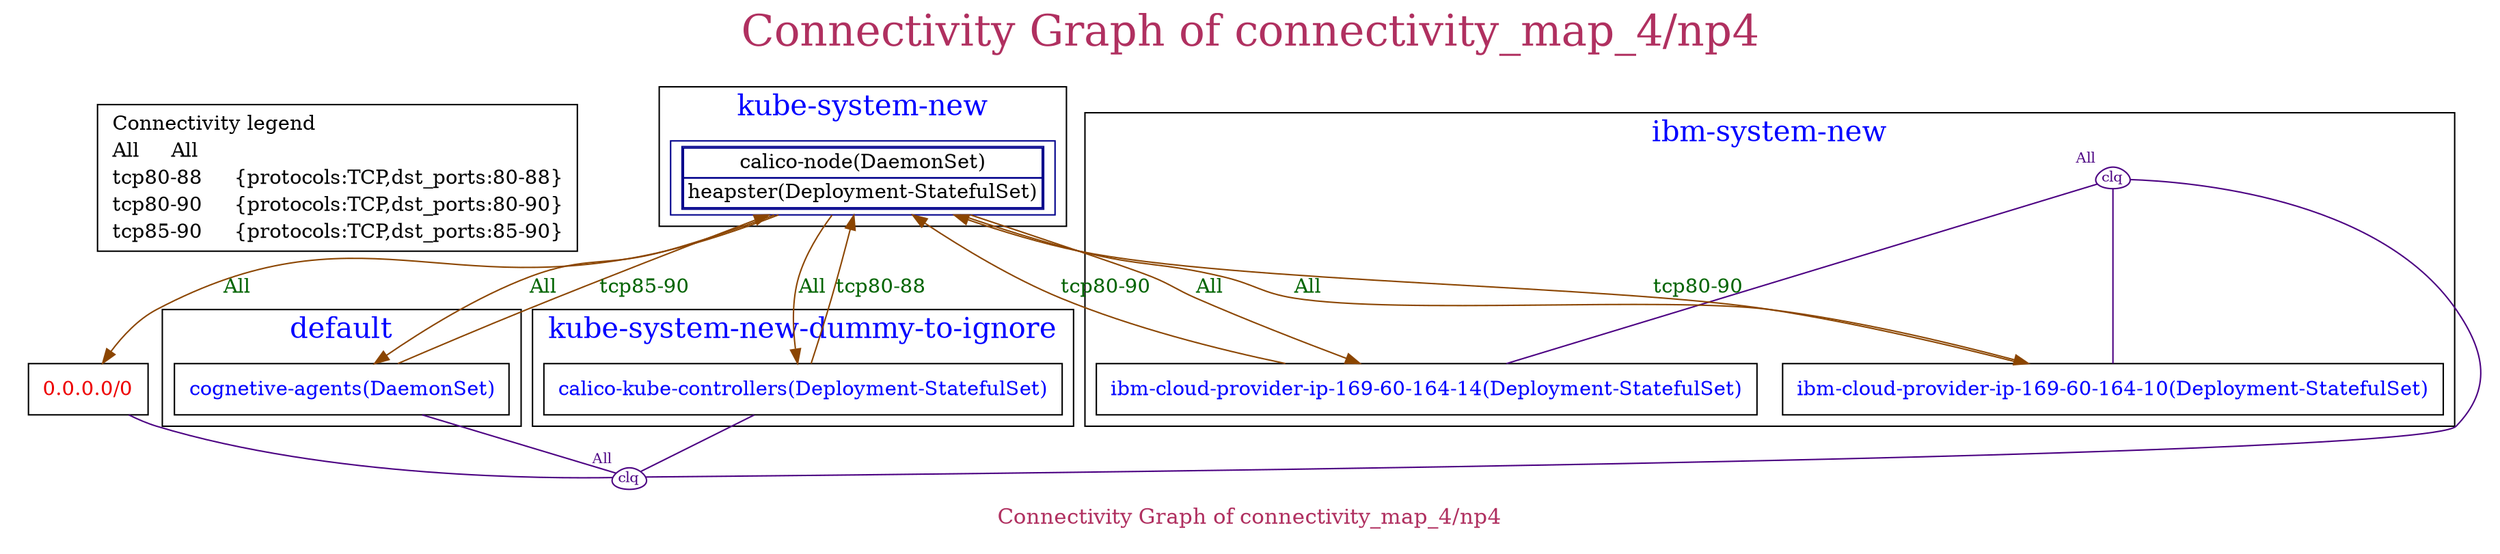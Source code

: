 // The Connectivity Graph of connectivity_map_4/np4
digraph {
	label="Connectivity Graph of connectivity_map_4/np4"	labelloc = "t"
	fontsize=30
	fontcolor=maroon
	subgraph cluster_map_explanation {
	dict_box [label=<<table border="0" cellspacing="0"><tr><td  align="text">Connectivity legend<br align="left" /></td></tr><tr><td align="text" tooltip="All" href="bogus">All     All<br align="left" /></td></tr><tr><td align="text" tooltip="{protocols:TCP,dst_ports:80-88}" href="bogus">tcp80-88     {protocols:TCP,dst_ports:80-88}<br align="left" /></td></tr><tr><td align="text" tooltip="{protocols:TCP,dst_ports:80-90}" href="bogus">tcp80-90     {protocols:TCP,dst_ports:80-90}<br align="left" /></td></tr><tr><td align="text" tooltip="{protocols:TCP,dst_ports:85-90}" href="bogus">tcp85-90     {protocols:TCP,dst_ports:85-90}<br align="left" /></td></tr></table>> shape=box]
	"0.0.0.0/0" [label=<<table border="0" cellspacing="0"><tr><td>0.0.0.0/0</td></tr></table>> shape=box fontcolor=red2 tooltip="IP Block"]
	"clique_All1" [shape=egg fontcolor=indigo color=indigo width=0.2 height=0.2 label=clq fontsize=10 margin=0  xlabel="All" tooltip="Traffic allowed between any two workloads connected to the CLIQUE:
All"]
subgraph cluster_default_namespace{
	label="default"
	fontsize=20
	fontcolor=blue
	tooltip="Namespace"
	"default/cognetive-agents(DaemonSet)" [label=<<table border="0" cellspacing="0"><tr><td>cognetive-agents(DaemonSet)</td></tr></table>> shape=box fontcolor=blue tooltip="Workload"]
}
subgraph cluster_ibm_system_new_namespace{
	label="ibm-system-new"
	fontsize=20
	fontcolor=blue
	tooltip="Namespace"
	"clique_0" [shape=egg fontcolor=indigo color=indigo width=0.2 height=0.2 label=clq fontsize=10 margin=0  xlabel="All" tooltip="Traffic allowed between any two workloads connected to the CLIQUE:
All"]
	"ibm-system-new/ibm-cloud-provider-ip-169-60-164-10(Deployment-StatefulSet)" [label=<<table border="0" cellspacing="0"><tr><td>ibm-cloud-provider-ip-169-60-164-10(Deployment-StatefulSet)</td></tr></table>> shape=box fontcolor=blue tooltip="Workload"]
	"ibm-system-new/ibm-cloud-provider-ip-169-60-164-14(Deployment-StatefulSet)" [label=<<table border="0" cellspacing="0"><tr><td>ibm-cloud-provider-ip-169-60-164-14(Deployment-StatefulSet)</td></tr></table>> shape=box fontcolor=blue tooltip="Workload"]
}
subgraph cluster_kube_system_new_namespace{
	label="kube-system-new"
	fontsize=20
	fontcolor=blue
	tooltip="Namespace"
	"kube-system-new/calico-node(DaemonSet)" [label=<<table border="1" cellspacing="0"><tr><td>calico-node(DaemonSet)</td></tr><tr><td>heapster(Deployment-StatefulSet)</td></tr></table>> shape=box color=blue4 tooltip="A set of workloads having exactly the same connectivity"]
}
subgraph cluster_kube_system_new_dummy_to_ignore_namespace{
	label="kube-system-new-dummy-to-ignore"
	fontsize=20
	fontcolor=blue
	tooltip="Namespace"
	"kube-system-new-dummy-to-ignore/calico-kube-controllers(Deployment-StatefulSet)" [label=<<table border="0" cellspacing="0"><tr><td>calico-kube-controllers(Deployment-StatefulSet)</td></tr></table>> shape=box fontcolor=blue tooltip="Workload"]
}
	"0.0.0.0/0" -> "clique_All1"[  color=indigo fontcolor=darkgreen dir=both arrowhead=none arrowtail=none]
	"clique_0" -> "clique_All1"[  color=indigo fontcolor=darkgreen dir=both arrowhead=none arrowtail=none]
	"clique_0" -> "ibm-system-new/ibm-cloud-provider-ip-169-60-164-10(Deployment-StatefulSet)"[  color=indigo fontcolor=darkgreen dir=both arrowhead=none arrowtail=none]
	"clique_0" -> "ibm-system-new/ibm-cloud-provider-ip-169-60-164-14(Deployment-StatefulSet)"[  color=indigo fontcolor=darkgreen dir=both arrowhead=none arrowtail=none]
	"default/cognetive-agents(DaemonSet)" -> "clique_All1"[  color=indigo fontcolor=darkgreen dir=both arrowhead=none arrowtail=none]
	"default/cognetive-agents(DaemonSet)" -> "kube-system-new/calico-node(DaemonSet)"[label="tcp85-90" labeltooltip="{protocols:TCP,dst_ports:85-90}" color=darkorange4 fontcolor=darkgreen dir=both arrowhead=normal arrowtail=none]
	"ibm-system-new/ibm-cloud-provider-ip-169-60-164-10(Deployment-StatefulSet)" -> "kube-system-new/calico-node(DaemonSet)"[label="tcp80-90" labeltooltip="{protocols:TCP,dst_ports:80-90}" color=darkorange4 fontcolor=darkgreen dir=both arrowhead=normal arrowtail=none]
	"ibm-system-new/ibm-cloud-provider-ip-169-60-164-14(Deployment-StatefulSet)" -> "kube-system-new/calico-node(DaemonSet)"[label="tcp80-90" labeltooltip="{protocols:TCP,dst_ports:80-90}" color=darkorange4 fontcolor=darkgreen dir=both arrowhead=normal arrowtail=none]
	"kube-system-new-dummy-to-ignore/calico-kube-controllers(Deployment-StatefulSet)" -> "clique_All1"[  color=indigo fontcolor=darkgreen dir=both arrowhead=none arrowtail=none]
	"kube-system-new-dummy-to-ignore/calico-kube-controllers(Deployment-StatefulSet)" -> "kube-system-new/calico-node(DaemonSet)"[label="tcp80-88" labeltooltip="{protocols:TCP,dst_ports:80-88}" color=darkorange4 fontcolor=darkgreen dir=both arrowhead=normal arrowtail=none]
	"kube-system-new/calico-node(DaemonSet)" -> "0.0.0.0/0"[label="All" labeltooltip="All" color=darkorange4 fontcolor=darkgreen dir=both arrowhead=normal arrowtail=none]
	"kube-system-new/calico-node(DaemonSet)" -> "default/cognetive-agents(DaemonSet)"[label="All" labeltooltip="All" color=darkorange4 fontcolor=darkgreen dir=both arrowhead=normal arrowtail=none]
	"kube-system-new/calico-node(DaemonSet)" -> "ibm-system-new/ibm-cloud-provider-ip-169-60-164-10(Deployment-StatefulSet)"[label="All" labeltooltip="All" color=darkorange4 fontcolor=darkgreen dir=both arrowhead=normal arrowtail=none]
	"kube-system-new/calico-node(DaemonSet)" -> "ibm-system-new/ibm-cloud-provider-ip-169-60-164-14(Deployment-StatefulSet)"[label="All" labeltooltip="All" color=darkorange4 fontcolor=darkgreen dir=both arrowhead=normal arrowtail=none]
	"kube-system-new/calico-node(DaemonSet)" -> "kube-system-new-dummy-to-ignore/calico-kube-controllers(Deployment-StatefulSet)"[label="All" labeltooltip="All" color=darkorange4 fontcolor=darkgreen dir=both arrowhead=normal arrowtail=none]
	color=white
	labelloc = "b"
	fontsize=15
	fontcolor=maroon
	}
}

// The Connectivity Graph of connectivity_map_4/np3
digraph {
	label="Connectivity Graph of connectivity_map_4/np3"	labelloc = "t"
	fontsize=30
	fontcolor=maroon
	subgraph cluster_map_explanation {
	dict_box [label=<<table border="0" cellspacing="0"><tr><td  align="text">Connectivity legend<br align="left" /></td></tr><tr><td align="text" tooltip="All" href="bogus">All     All<br align="left" /></td></tr><tr><td align="text" tooltip="{protocols:TCP,dst_ports:85-90}" href="bogus">tcp85-90     {protocols:TCP,dst_ports:85-90}<br align="left" /></td></tr></table>> shape=box]
	"0.0.0.0/0" [label=<<table border="0" cellspacing="0"><tr><td>0.0.0.0/0</td></tr></table>> shape=box fontcolor=red2 tooltip="IP Block"]
	"clique_All0" [shape=egg fontcolor=indigo color=indigo width=0.2 height=0.2 label=clq fontsize=10 margin=0  xlabel="All" tooltip="Traffic allowed between any two workloads connected to the CLIQUE:
All"]
subgraph cluster_default_namespace{
	label="default"
	fontsize=20
	fontcolor=blue
	tooltip="Namespace"
	"default/cognetive-agents(DaemonSet)" [label=<<table border="0" cellspacing="0"><tr><td>cognetive-agents(DaemonSet)</td></tr></table>> shape=box fontcolor=blue tooltip="Workload"]
}
subgraph cluster_ibm_system_new_namespace{
	label="ibm-system-new"
	fontsize=20
	fontcolor=blue
	tooltip="Namespace"
	"ibm-system-new/ibm-cloud-provider-ip-169-60-164-10(Deployment-StatefulSet)" [label=<<table border="1" cellspacing="0"><tr><td>ibm-cloud-provider-ip-169-60-164-10(Deployment-StatefulSet)</td></tr><tr><td>ibm-cloud-provider-ip-169-60-164-14(Deployment-StatefulSet)</td></tr></table>> shape=box color=blue4 tooltip="A set of workloads having exactly the same connectivity"]
}
subgraph cluster_kube_system_new_namespace{
	label="kube-system-new"
	fontsize=20
	fontcolor=blue
	tooltip="Namespace"
	"kube-system-new/calico-node(DaemonSet)" [label=<<table border="1" cellspacing="0"><tr><td>calico-node(DaemonSet)</td></tr><tr><td>heapster(Deployment-StatefulSet)</td></tr></table>> shape=box color=blue4 tooltip="A set of workloads having exactly the same connectivity"]
}
subgraph cluster_kube_system_new_dummy_to_ignore_namespace{
	label="kube-system-new-dummy-to-ignore"
	fontsize=20
	fontcolor=blue
	tooltip="Namespace"
	"kube-system-new-dummy-to-ignore/calico-kube-controllers(Deployment-StatefulSet)" [label=<<table border="0" cellspacing="0"><tr><td>calico-kube-controllers(Deployment-StatefulSet)</td></tr></table>> shape=box fontcolor=blue tooltip="Workload"]
}
	"0.0.0.0/0" -> "clique_All0"[  color=indigo fontcolor=darkgreen dir=both arrowhead=none arrowtail=none]
	"default/cognetive-agents(DaemonSet)" -> "clique_All0"[  color=indigo fontcolor=darkgreen dir=both arrowhead=none arrowtail=none]
	"default/cognetive-agents(DaemonSet)" -> "kube-system-new/calico-node(DaemonSet)"[label="tcp85-90" labeltooltip="{protocols:TCP,dst_ports:85-90}" color=darkorange4 fontcolor=darkgreen dir=both arrowhead=normal arrowtail=none]
	"ibm-system-new/ibm-cloud-provider-ip-169-60-164-10(Deployment-StatefulSet)" -> "clique_All0"[  color=indigo fontcolor=darkgreen dir=both arrowhead=none arrowtail=none]
	"ibm-system-new/ibm-cloud-provider-ip-169-60-164-10(Deployment-StatefulSet)" -> "ibm-system-new/ibm-cloud-provider-ip-169-60-164-10(Deployment-StatefulSet)"[label="All" labeltooltip="All" color=darkorange4 fontcolor=darkgreen dir=both arrowhead=normal arrowtail=normal]
	"kube-system-new-dummy-to-ignore/calico-kube-controllers(Deployment-StatefulSet)" -> "clique_All0"[  color=indigo fontcolor=darkgreen dir=both arrowhead=none arrowtail=none]
	"kube-system-new/calico-node(DaemonSet)" -> "0.0.0.0/0"[label="All" labeltooltip="All" color=darkorange4 fontcolor=darkgreen dir=both arrowhead=normal arrowtail=none]
	"kube-system-new/calico-node(DaemonSet)" -> "default/cognetive-agents(DaemonSet)"[label="All" labeltooltip="All" color=darkorange4 fontcolor=darkgreen dir=both arrowhead=normal arrowtail=none]
	"kube-system-new/calico-node(DaemonSet)" -> "ibm-system-new/ibm-cloud-provider-ip-169-60-164-10(Deployment-StatefulSet)"[label="All" labeltooltip="All" color=darkorange4 fontcolor=darkgreen dir=both arrowhead=normal arrowtail=none]
	"kube-system-new/calico-node(DaemonSet)" -> "kube-system-new-dummy-to-ignore/calico-kube-controllers(Deployment-StatefulSet)"[label="All" labeltooltip="All" color=darkorange4 fontcolor=darkgreen dir=both arrowhead=normal arrowtail=none]
	color=white
	labelloc = "b"
	fontsize=15
	fontcolor=maroon
	}
}
